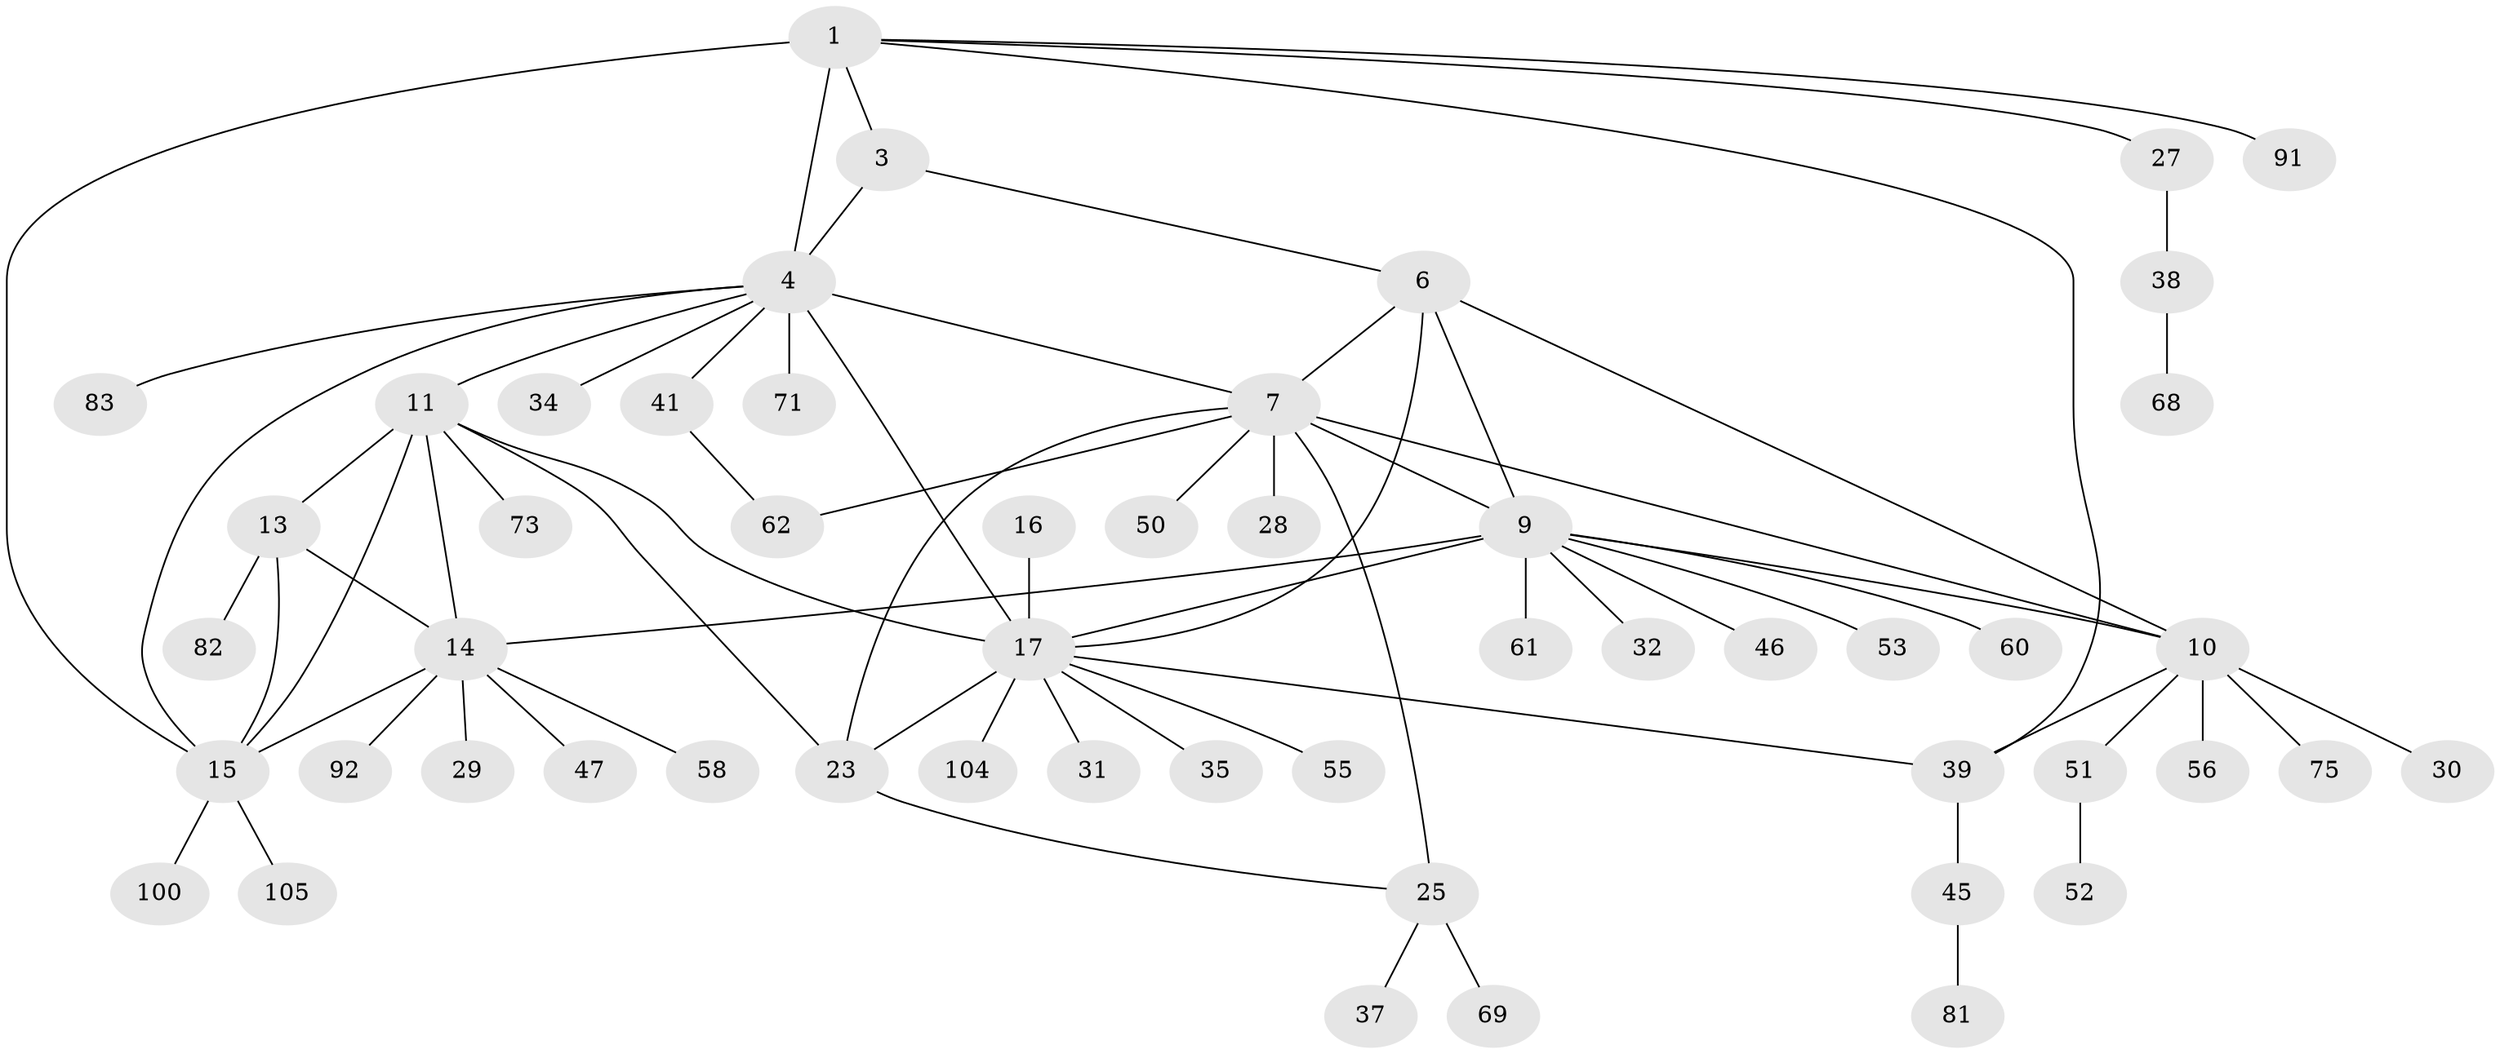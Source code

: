 // original degree distribution, {6: 0.02830188679245283, 7: 0.04716981132075472, 11: 0.018867924528301886, 9: 0.02830188679245283, 5: 0.05660377358490566, 12: 0.018867924528301886, 8: 0.018867924528301886, 10: 0.009433962264150943, 4: 0.03773584905660377, 2: 0.1320754716981132, 1: 0.5849056603773585, 3: 0.018867924528301886}
// Generated by graph-tools (version 1.1) at 2025/15/03/09/25 04:15:57]
// undirected, 53 vertices, 72 edges
graph export_dot {
graph [start="1"]
  node [color=gray90,style=filled];
  1 [super="+2"];
  3 [super="+90+40"];
  4 [super="+44+5+102+54"];
  6 [super="+8"];
  7 [super="+21"];
  9 [super="+43+26"];
  10 [super="+97+49+70+57"];
  11 [super="+98+12+36"];
  13;
  14 [super="+77"];
  15 [super="+86"];
  16;
  17 [super="+18+65+48"];
  23 [super="+63"];
  25 [super="+59+66+33"];
  27;
  28 [super="+93"];
  29;
  30;
  31;
  32 [super="+64"];
  34;
  35;
  37;
  38;
  39 [super="+95"];
  41;
  45;
  46;
  47 [super="+67"];
  50 [super="+78"];
  51 [super="+85"];
  52;
  53;
  55 [super="+80"];
  56;
  58;
  60;
  61;
  62;
  68;
  69;
  71;
  73;
  75 [super="+101+96"];
  81;
  82;
  83;
  91;
  92;
  100;
  104;
  105;
  1 -- 3 [weight=2];
  1 -- 4 [weight=4];
  1 -- 15;
  1 -- 39;
  1 -- 91;
  1 -- 27;
  3 -- 4 [weight=2];
  3 -- 6;
  4 -- 41;
  4 -- 83;
  4 -- 17;
  4 -- 11;
  4 -- 34;
  4 -- 71;
  4 -- 7;
  4 -- 15;
  6 -- 7 [weight=2];
  6 -- 9 [weight=2];
  6 -- 10 [weight=2];
  6 -- 17;
  7 -- 9;
  7 -- 10;
  7 -- 50;
  7 -- 23 [weight=3];
  7 -- 25 [weight=3];
  7 -- 28;
  7 -- 62;
  9 -- 10;
  9 -- 14;
  9 -- 32;
  9 -- 46;
  9 -- 60;
  9 -- 61;
  9 -- 53;
  9 -- 17;
  10 -- 30;
  10 -- 51;
  10 -- 56;
  10 -- 75;
  10 -- 39;
  11 -- 13 [weight=2];
  11 -- 14 [weight=2];
  11 -- 15 [weight=2];
  11 -- 17;
  11 -- 23;
  11 -- 73;
  13 -- 14;
  13 -- 15;
  13 -- 82;
  14 -- 15;
  14 -- 29;
  14 -- 47;
  14 -- 58;
  14 -- 92;
  15 -- 100;
  15 -- 105;
  16 -- 17 [weight=4];
  17 -- 31;
  17 -- 35;
  17 -- 39;
  17 -- 23;
  17 -- 55;
  17 -- 104;
  23 -- 25;
  25 -- 37;
  25 -- 69;
  27 -- 38;
  38 -- 68;
  39 -- 45;
  41 -- 62;
  45 -- 81;
  51 -- 52;
}
